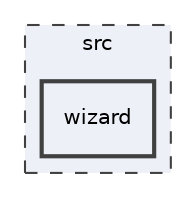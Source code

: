 digraph "wizard"
{
 // INTERACTIVE_SVG=YES
 // LATEX_PDF_SIZE
  edge [fontname="Helvetica",fontsize="10",labelfontname="Helvetica",labelfontsize="10"];
  node [fontname="Helvetica",fontsize="10",shape=record];
  compound=true
  subgraph clusterdir_68267d1309a1af8e8297ef4c3efbcdba {
    graph [ bgcolor="#edf0f7", pencolor="grey25", style="filled,dashed,", label="src", fontname="Helvetica", fontsize="10", URL="dir_68267d1309a1af8e8297ef4c3efbcdba.html"]
  dir_e09032bb770e6e0f4355f890c3180c4a [shape=box, label="wizard", style="filled,bold,", fillcolor="#edf0f7", color="grey25", URL="dir_e09032bb770e6e0f4355f890c3180c4a.html"];
  }
}
